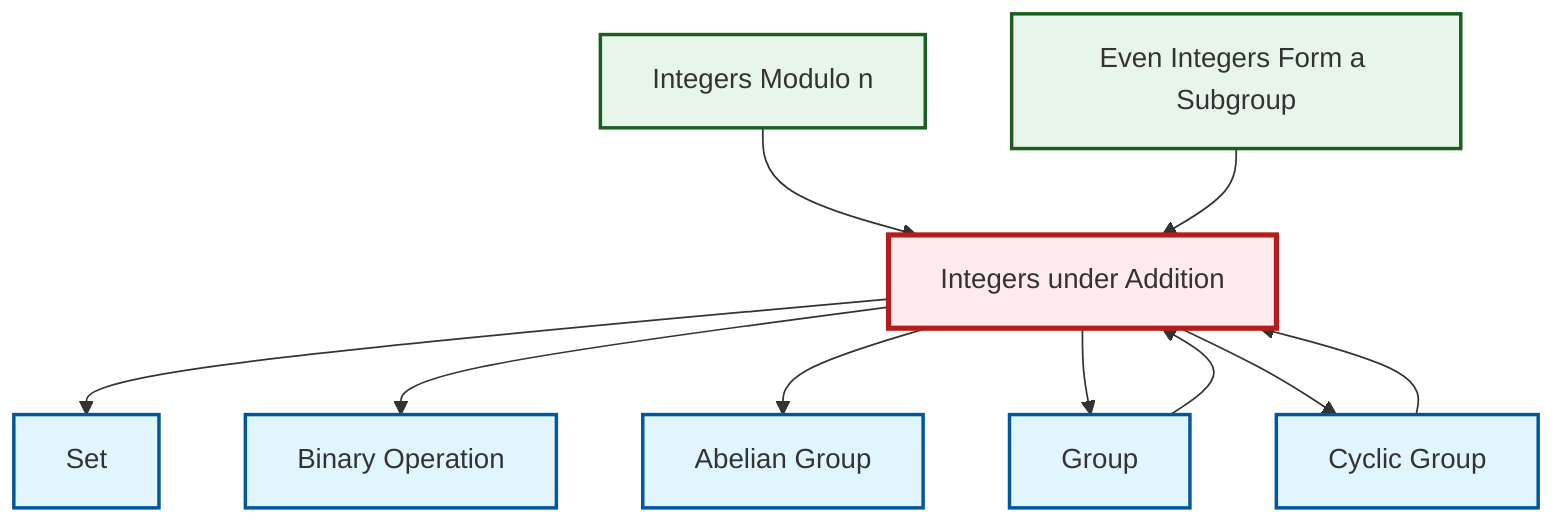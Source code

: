 graph TD
    classDef definition fill:#e1f5fe,stroke:#01579b,stroke-width:2px
    classDef theorem fill:#f3e5f5,stroke:#4a148c,stroke-width:2px
    classDef axiom fill:#fff3e0,stroke:#e65100,stroke-width:2px
    classDef example fill:#e8f5e9,stroke:#1b5e20,stroke-width:2px
    classDef current fill:#ffebee,stroke:#b71c1c,stroke-width:3px
    def-binary-operation["Binary Operation"]:::definition
    ex-integers-addition["Integers under Addition"]:::example
    def-abelian-group["Abelian Group"]:::definition
    ex-even-integers-subgroup["Even Integers Form a Subgroup"]:::example
    ex-quotient-integers-mod-n["Integers Modulo n"]:::example
    def-cyclic-group["Cyclic Group"]:::definition
    def-set["Set"]:::definition
    def-group["Group"]:::definition
    def-group --> ex-integers-addition
    ex-integers-addition --> def-set
    ex-integers-addition --> def-binary-operation
    ex-integers-addition --> def-abelian-group
    ex-integers-addition --> def-group
    ex-quotient-integers-mod-n --> ex-integers-addition
    ex-integers-addition --> def-cyclic-group
    def-cyclic-group --> ex-integers-addition
    ex-even-integers-subgroup --> ex-integers-addition
    class ex-integers-addition current